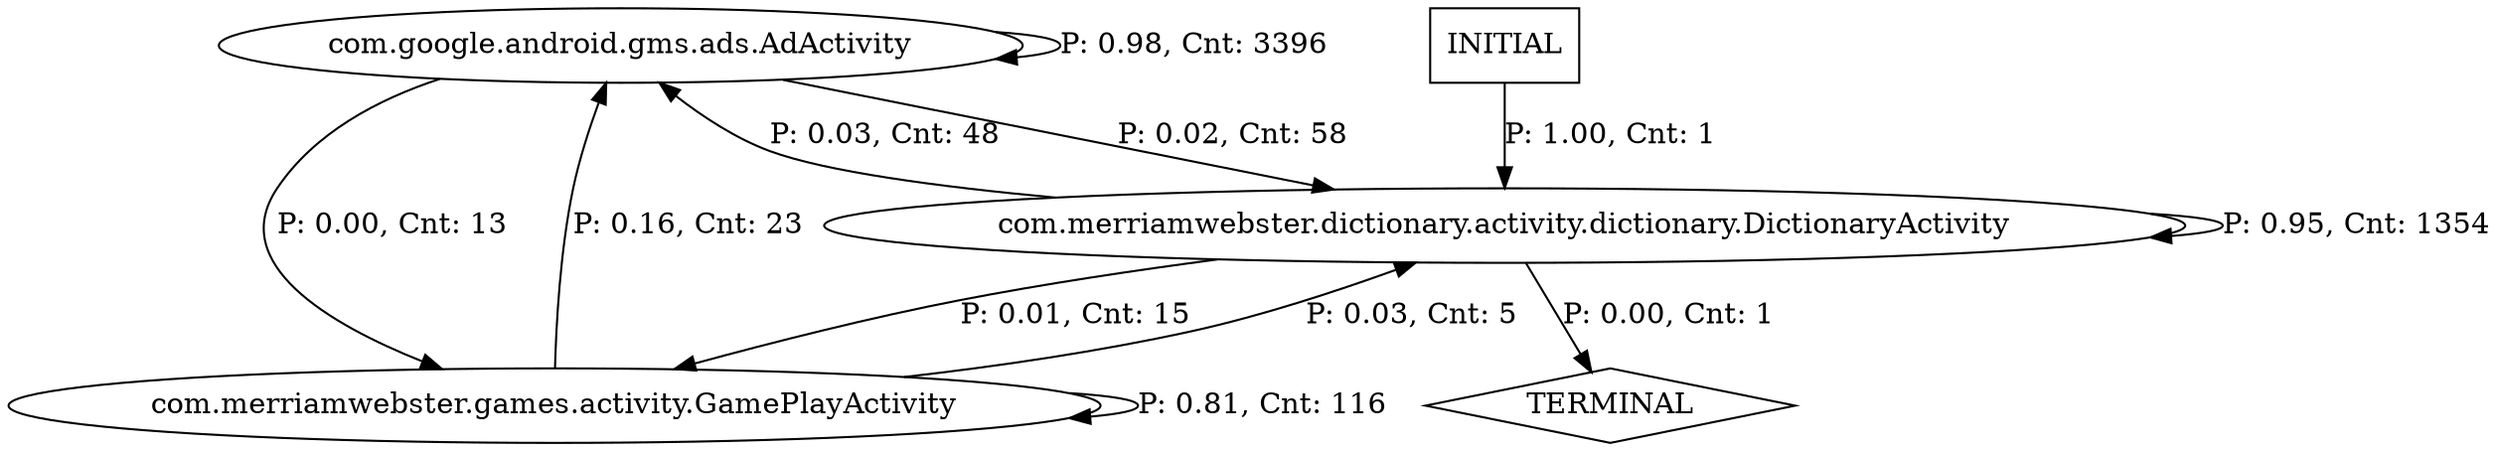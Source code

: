 digraph G {
  0 [label="com.google.android.gms.ads.AdActivity"];
  1 [label="com.merriamwebster.dictionary.activity.dictionary.DictionaryActivity"];
  2 [label="com.merriamwebster.games.activity.GamePlayActivity"];
  3 [label="TERMINAL",shape=diamond];
  4 [label="INITIAL",shape=box];
0->0 [label="P: 0.98, Cnt: 3396"];
0->1 [label="P: 0.02, Cnt: 58"];
0->2 [label="P: 0.00, Cnt: 13"];
1->0 [label="P: 0.03, Cnt: 48"];
1->1 [label="P: 0.95, Cnt: 1354"];
1->2 [label="P: 0.01, Cnt: 15"];
1->3 [label="P: 0.00, Cnt: 1"];
2->0 [label="P: 0.16, Cnt: 23"];
2->1 [label="P: 0.03, Cnt: 5"];
2->2 [label="P: 0.81, Cnt: 116"];
4->1 [label="P: 1.00, Cnt: 1"];
}
